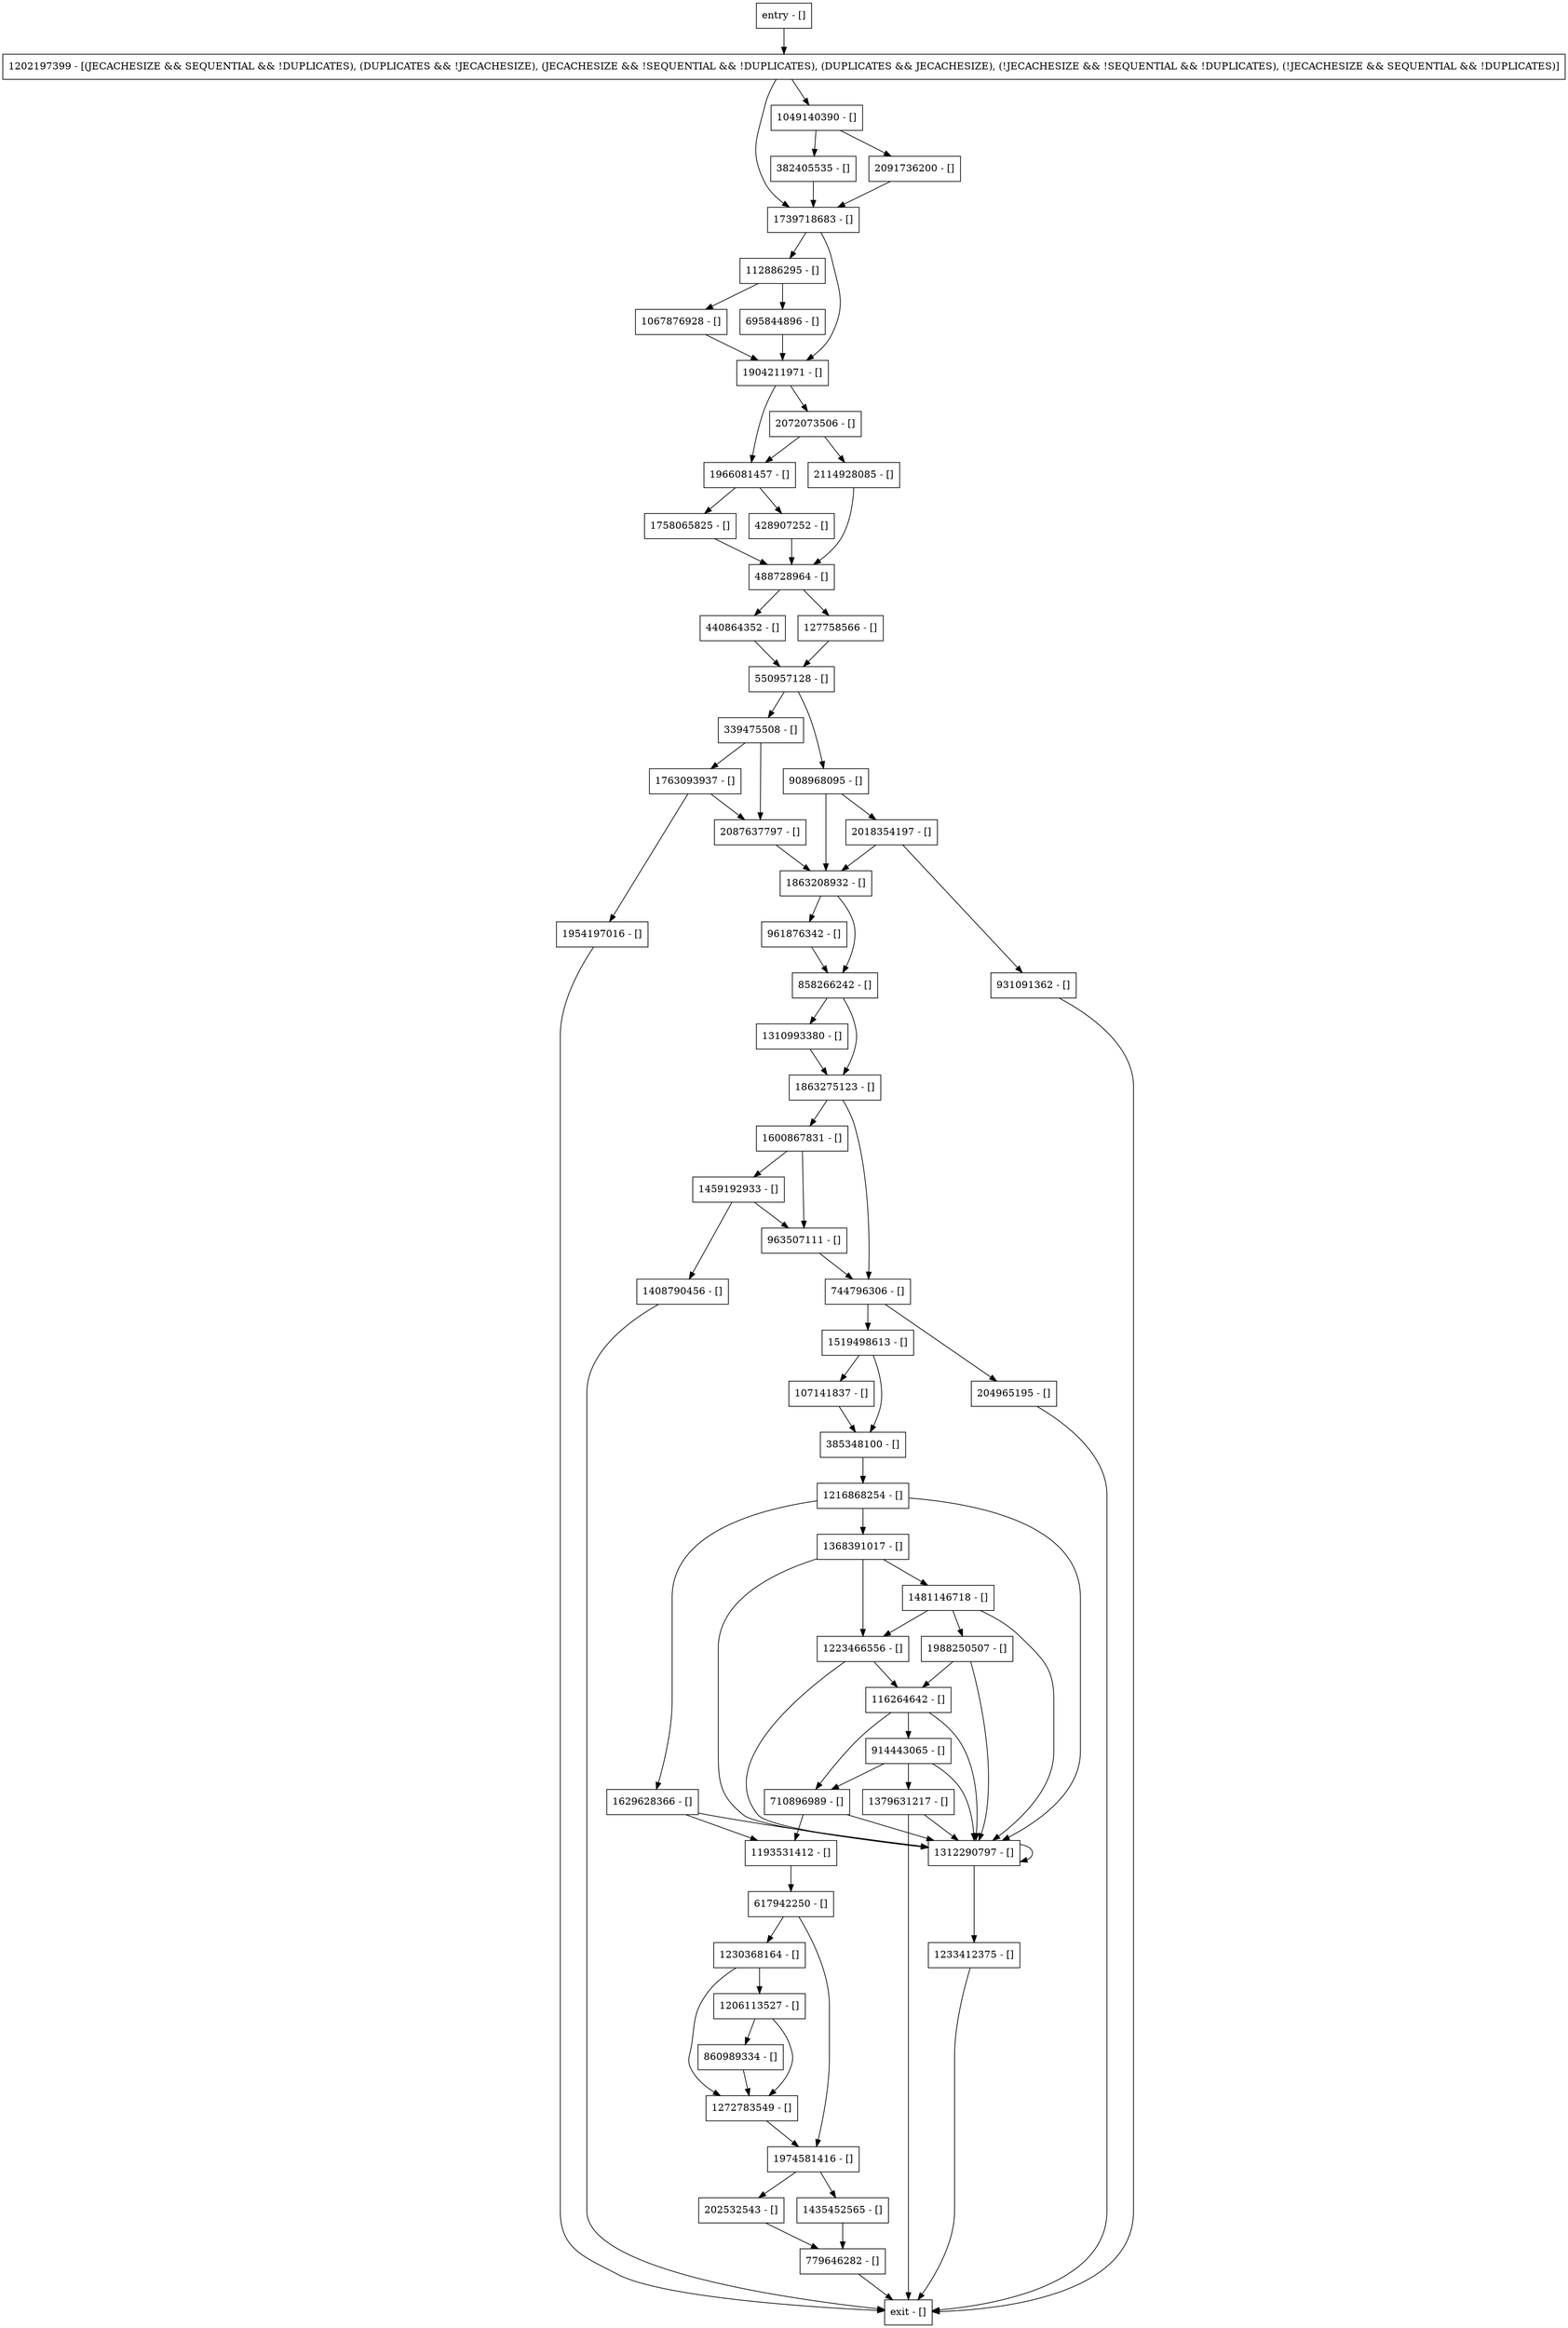 digraph serialLogWork {
node [shape=record];
1368391017 [label="1368391017 - []"];
112886295 [label="112886295 - []"];
963507111 [label="963507111 - []"];
1966081457 [label="1966081457 - []"];
385348100 [label="385348100 - []"];
428907252 [label="428907252 - []"];
1988250507 [label="1988250507 - []"];
1758065825 [label="1758065825 - []"];
1310993380 [label="1310993380 - []"];
1904211971 [label="1904211971 - []"];
1863275123 [label="1863275123 - []"];
1049140390 [label="1049140390 - []"];
1230368164 [label="1230368164 - []"];
860989334 [label="860989334 - []"];
1600867831 [label="1600867831 - []"];
1193531412 [label="1193531412 - []"];
1216868254 [label="1216868254 - []"];
1379631217 [label="1379631217 - []"];
1408790456 [label="1408790456 - []"];
695844896 [label="695844896 - []"];
202532543 [label="202532543 - []"];
entry [label="entry - []"];
exit [label="exit - []"];
1202197399 [label="1202197399 - [(JECACHESIZE && SEQUENTIAL && !DUPLICATES), (DUPLICATES && !JECACHESIZE), (JECACHESIZE && !SEQUENTIAL && !DUPLICATES), (DUPLICATES && JECACHESIZE), (!JECACHESIZE && !SEQUENTIAL && !DUPLICATES), (!JECACHESIZE && SEQUENTIAL && !DUPLICATES)]"];
931091362 [label="931091362 - []"];
914443065 [label="914443065 - []"];
488728964 [label="488728964 - []"];
1763093937 [label="1763093937 - []"];
204965195 [label="204965195 - []"];
107141837 [label="107141837 - []"];
858266242 [label="858266242 - []"];
2072073506 [label="2072073506 - []"];
1272783549 [label="1272783549 - []"];
2087637797 [label="2087637797 - []"];
2091736200 [label="2091736200 - []"];
2018354197 [label="2018354197 - []"];
744796306 [label="744796306 - []"];
961876342 [label="961876342 - []"];
1739718683 [label="1739718683 - []"];
1223466556 [label="1223466556 - []"];
339475508 [label="339475508 - []"];
908968095 [label="908968095 - []"];
2114928085 [label="2114928085 - []"];
1629628366 [label="1629628366 - []"];
710896989 [label="710896989 - []"];
1312290797 [label="1312290797 - []"];
1067876928 [label="1067876928 - []"];
440864352 [label="440864352 - []"];
1954197016 [label="1954197016 - []"];
617942250 [label="617942250 - []"];
1233412375 [label="1233412375 - []"];
550957128 [label="550957128 - []"];
1435452565 [label="1435452565 - []"];
1206113527 [label="1206113527 - []"];
1863208932 [label="1863208932 - []"];
1459192933 [label="1459192933 - []"];
127758566 [label="127758566 - []"];
1481146718 [label="1481146718 - []"];
116264642 [label="116264642 - []"];
1974581416 [label="1974581416 - []"];
1519498613 [label="1519498613 - []"];
779646282 [label="779646282 - []"];
382405535 [label="382405535 - []"];
entry;
exit;
1368391017 -> 1312290797;
1368391017 -> 1223466556;
1368391017 -> 1481146718;
112886295 -> 1067876928;
112886295 -> 695844896;
963507111 -> 744796306;
1966081457 -> 428907252;
1966081457 -> 1758065825;
385348100 -> 1216868254;
428907252 -> 488728964;
1988250507 -> 1312290797;
1988250507 -> 116264642;
1758065825 -> 488728964;
1310993380 -> 1863275123;
1904211971 -> 2072073506;
1904211971 -> 1966081457;
1863275123 -> 744796306;
1863275123 -> 1600867831;
1049140390 -> 2091736200;
1049140390 -> 382405535;
1230368164 -> 1206113527;
1230368164 -> 1272783549;
860989334 -> 1272783549;
1600867831 -> 963507111;
1600867831 -> 1459192933;
1193531412 -> 617942250;
1216868254 -> 1368391017;
1216868254 -> 1312290797;
1216868254 -> 1629628366;
1379631217 -> 1312290797;
1379631217 -> exit;
1408790456 -> exit;
695844896 -> 1904211971;
202532543 -> 779646282;
entry -> 1202197399;
1202197399 -> 1049140390;
1202197399 -> 1739718683;
931091362 -> exit;
914443065 -> 1312290797;
914443065 -> 1379631217;
914443065 -> 710896989;
488728964 -> 440864352;
488728964 -> 127758566;
1763093937 -> 1954197016;
1763093937 -> 2087637797;
204965195 -> exit;
107141837 -> 385348100;
858266242 -> 1863275123;
858266242 -> 1310993380;
2072073506 -> 1966081457;
2072073506 -> 2114928085;
1272783549 -> 1974581416;
2087637797 -> 1863208932;
2091736200 -> 1739718683;
2018354197 -> 931091362;
2018354197 -> 1863208932;
744796306 -> 204965195;
744796306 -> 1519498613;
961876342 -> 858266242;
1739718683 -> 112886295;
1739718683 -> 1904211971;
1223466556 -> 1312290797;
1223466556 -> 116264642;
339475508 -> 1763093937;
339475508 -> 2087637797;
908968095 -> 1863208932;
908968095 -> 2018354197;
2114928085 -> 488728964;
1629628366 -> 1312290797;
1629628366 -> 1193531412;
710896989 -> 1312290797;
710896989 -> 1193531412;
1312290797 -> 1233412375;
1312290797 -> 1312290797;
1067876928 -> 1904211971;
440864352 -> 550957128;
1954197016 -> exit;
617942250 -> 1230368164;
617942250 -> 1974581416;
1233412375 -> exit;
550957128 -> 339475508;
550957128 -> 908968095;
1435452565 -> 779646282;
1206113527 -> 1272783549;
1206113527 -> 860989334;
1863208932 -> 858266242;
1863208932 -> 961876342;
1459192933 -> 963507111;
1459192933 -> 1408790456;
127758566 -> 550957128;
1481146718 -> 1312290797;
1481146718 -> 1223466556;
1481146718 -> 1988250507;
116264642 -> 1312290797;
116264642 -> 914443065;
116264642 -> 710896989;
1974581416 -> 202532543;
1974581416 -> 1435452565;
1519498613 -> 385348100;
1519498613 -> 107141837;
779646282 -> exit;
382405535 -> 1739718683;
}
